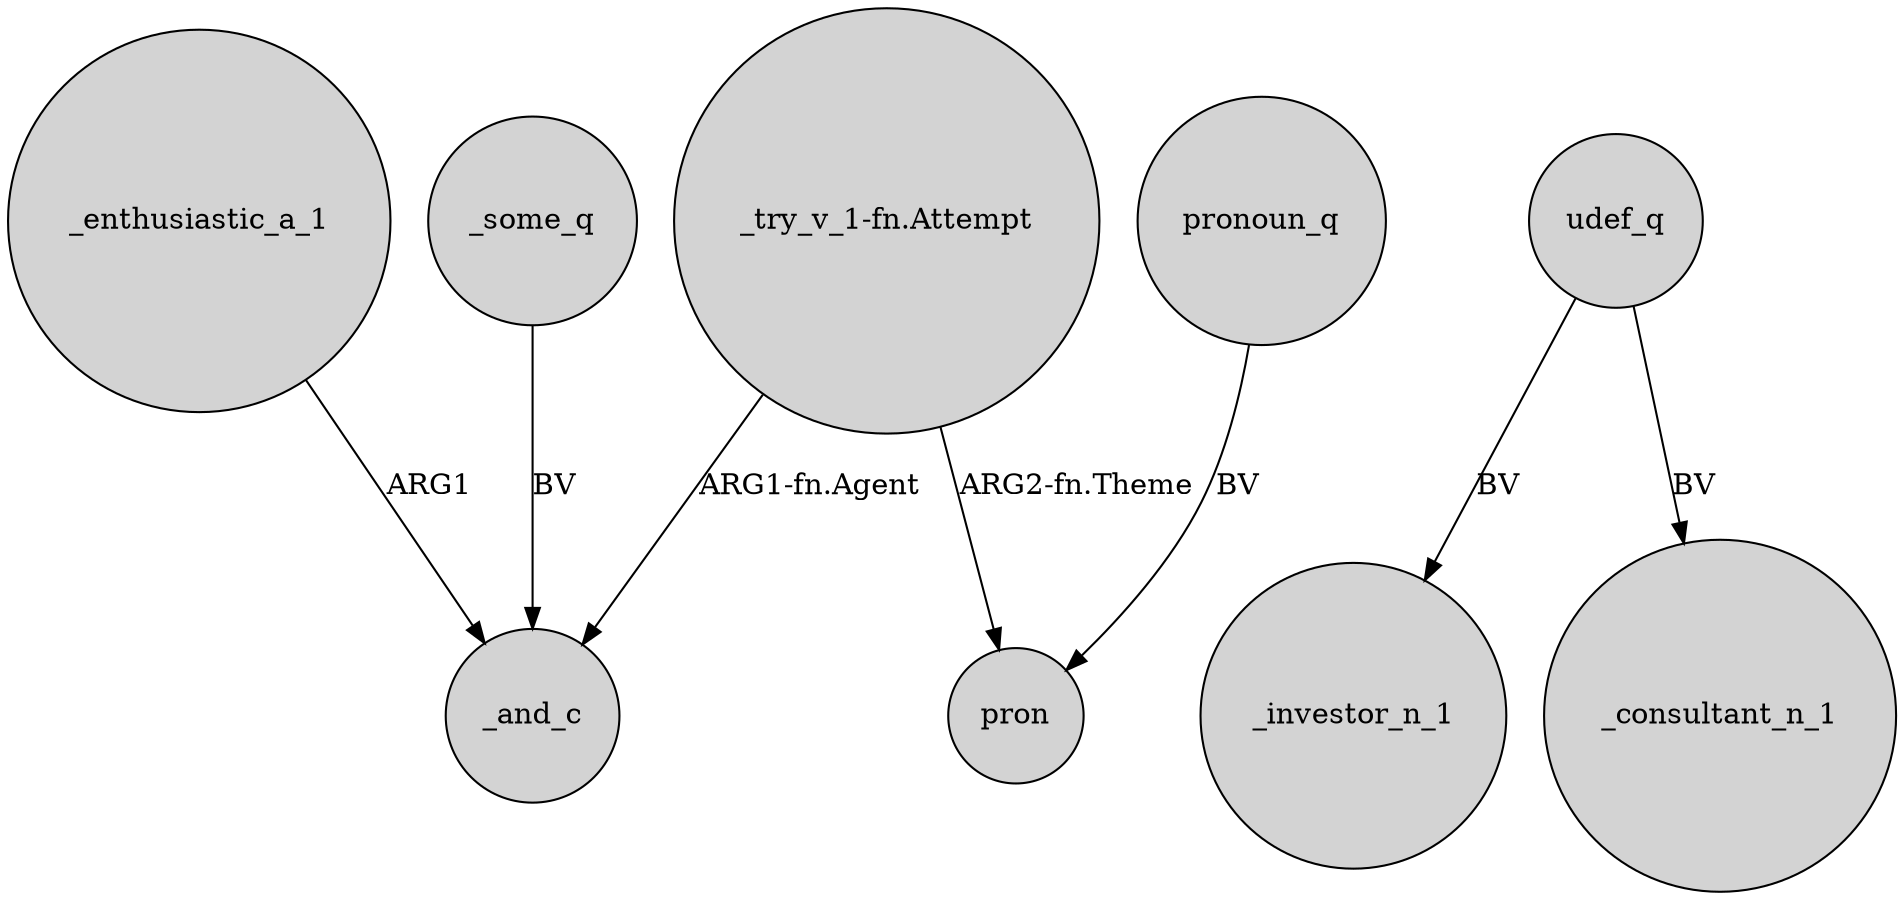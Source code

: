 digraph {
	node [shape=circle style=filled]
	"_try_v_1-fn.Attempt" -> _and_c [label="ARG1-fn.Agent"]
	_enthusiastic_a_1 -> _and_c [label=ARG1]
	udef_q -> _investor_n_1 [label=BV]
	"_try_v_1-fn.Attempt" -> pron [label="ARG2-fn.Theme"]
	udef_q -> _consultant_n_1 [label=BV]
	_some_q -> _and_c [label=BV]
	pronoun_q -> pron [label=BV]
}
